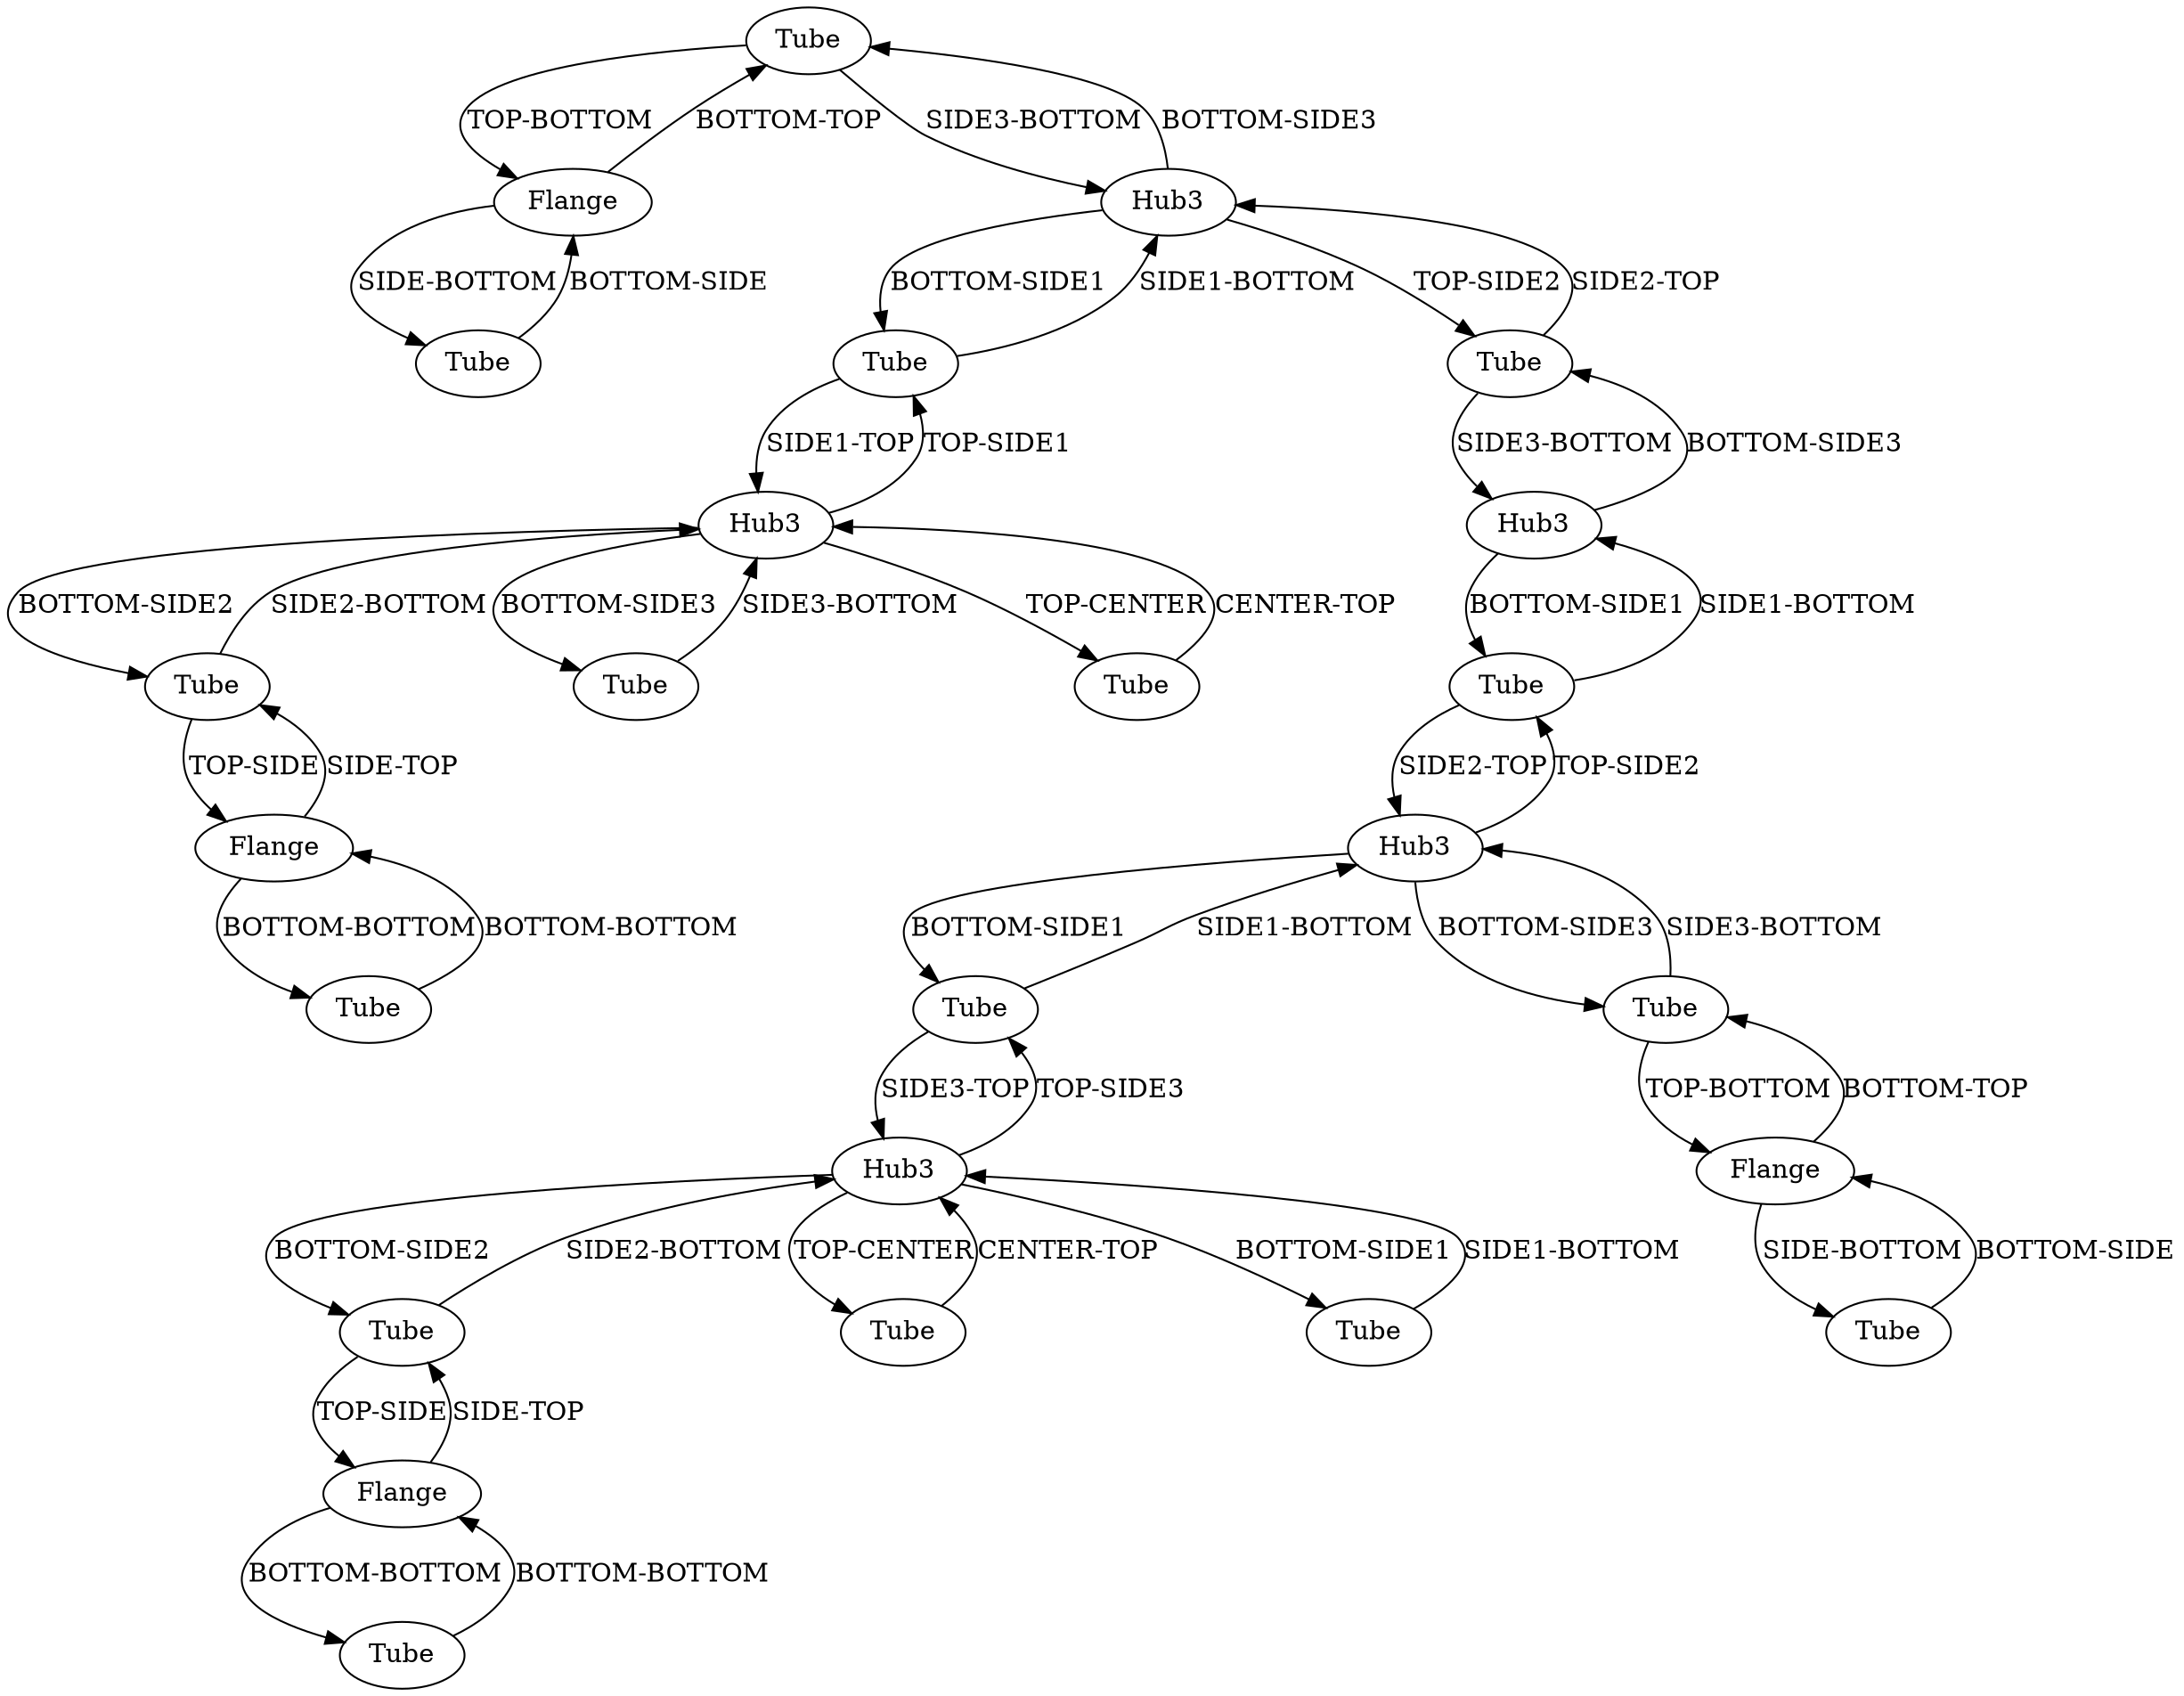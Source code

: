 /* Created by igraph 0.10.2 */
digraph {
  0 [
    instance=Tube_instance_1
    label=Tube
  ];
  1 [
    instance=Tube_instance_2
    label=Tube
  ];
  2 [
    instance=Tube_instance_3
    label=Tube
  ];
  3 [
    instance=Tube_instance_4
    label=Tube
  ];
  4 [
    instance=Flange_instance_1
    label=Flange
  ];
  5 [
    instance=Flange_instance_2
    label=Flange
  ];
  6 [
    instance=Tube_instance_5
    label=Tube
  ];
  7 [
    instance=Tube_instance_6
    label=Tube
  ];
  8 [
    instance=Hub3_instance_1
    label=Hub3
  ];
  9 [
    instance=Hub3_instance_2
    label=Hub3
  ];
  10 [
    instance=Flange_instance_3
    label=Flange
  ];
  11 [
    instance=Tube_instance_7
    label=Tube
  ];
  12 [
    instance=Tube_instance_8
    label=Tube
  ];
  13 [
    instance=Tube_instance_9
    label=Tube
  ];
  14 [
    instance=Tube_instance_10
    label=Tube
  ];
  15 [
    instance=Hub3_instance_3
    label=Hub3
  ];
  16 [
    instance=Tube_instance_11
    label=Tube
  ];
  17 [
    instance=Tube_instance_12
    label=Tube
  ];
  18 [
    instance=Tube_instance_13
    label=Tube
  ];
  19 [
    instance=Tube_instance_14
    label=Tube
  ];
  20 [
    instance=Hub3_instance_4
    label=Hub3
  ];
  21 [
    instance=Hub3_instance_5
    label=Hub3
  ];
  22 [
    instance=Flange_instance_4
    label=Flange
  ];
  23 [
    instance=Tube_instance_15
    label=Tube
  ];
  24 [
    instance=Tube_instance_16
    label=Tube
  ];

  0 -> 9 [
    label="SIDE3-BOTTOM"
  ];
  0 -> 4 [
    label="TOP-BOTTOM"
  ];
  1 -> 5 [
    label="BOTTOM-SIDE"
  ];
  2 -> 8 [
    label="SIDE3-TOP"
  ];
  2 -> 20 [
    label="SIDE1-BOTTOM"
  ];
  3 -> 9 [
    label="SIDE1-BOTTOM"
  ];
  3 -> 21 [
    label="SIDE1-TOP"
  ];
  4 -> 14 [
    label="SIDE-BOTTOM"
  ];
  4 -> 0 [
    label="BOTTOM-TOP"
  ];
  5 -> 1 [
    label="SIDE-BOTTOM"
  ];
  5 -> 23 [
    label="BOTTOM-TOP"
  ];
  6 -> 21 [
    label="SIDE2-BOTTOM"
  ];
  6 -> 10 [
    label="TOP-SIDE"
  ];
  7 -> 22 [
    label="BOTTOM-BOTTOM"
  ];
  8 -> 13 [
    label="TOP-CENTER"
  ];
  8 -> 19 [
    label="BOTTOM-SIDE1"
  ];
  8 -> 2 [
    label="TOP-SIDE3"
  ];
  8 -> 12 [
    label="BOTTOM-SIDE2"
  ];
  9 -> 3 [
    label="BOTTOM-SIDE1"
  ];
  9 -> 16 [
    label="TOP-SIDE2"
  ];
  9 -> 0 [
    label="BOTTOM-SIDE3"
  ];
  10 -> 6 [
    label="SIDE-TOP"
  ];
  10 -> 18 [
    label="BOTTOM-BOTTOM"
  ];
  11 -> 15 [
    label="SIDE1-BOTTOM"
  ];
  11 -> 20 [
    label="SIDE2-TOP"
  ];
  12 -> 8 [
    label="SIDE2-BOTTOM"
  ];
  12 -> 22 [
    label="TOP-SIDE"
  ];
  13 -> 8 [
    label="CENTER-TOP"
  ];
  14 -> 4 [
    label="BOTTOM-SIDE"
  ];
  15 -> 11 [
    label="BOTTOM-SIDE1"
  ];
  15 -> 16 [
    label="BOTTOM-SIDE3"
  ];
  16 -> 9 [
    label="SIDE2-TOP"
  ];
  16 -> 15 [
    label="SIDE3-BOTTOM"
  ];
  17 -> 21 [
    label="SIDE3-BOTTOM"
  ];
  18 -> 10 [
    label="BOTTOM-BOTTOM"
  ];
  19 -> 8 [
    label="SIDE1-BOTTOM"
  ];
  20 -> 23 [
    label="BOTTOM-SIDE3"
  ];
  20 -> 11 [
    label="TOP-SIDE2"
  ];
  20 -> 2 [
    label="BOTTOM-SIDE1"
  ];
  21 -> 3 [
    label="TOP-SIDE1"
  ];
  21 -> 24 [
    label="TOP-CENTER"
  ];
  21 -> 17 [
    label="BOTTOM-SIDE3"
  ];
  21 -> 6 [
    label="BOTTOM-SIDE2"
  ];
  22 -> 12 [
    label="SIDE-TOP"
  ];
  22 -> 7 [
    label="BOTTOM-BOTTOM"
  ];
  23 -> 5 [
    label="TOP-BOTTOM"
  ];
  23 -> 20 [
    label="SIDE3-BOTTOM"
  ];
  24 -> 21 [
    label="CENTER-TOP"
  ];
}
